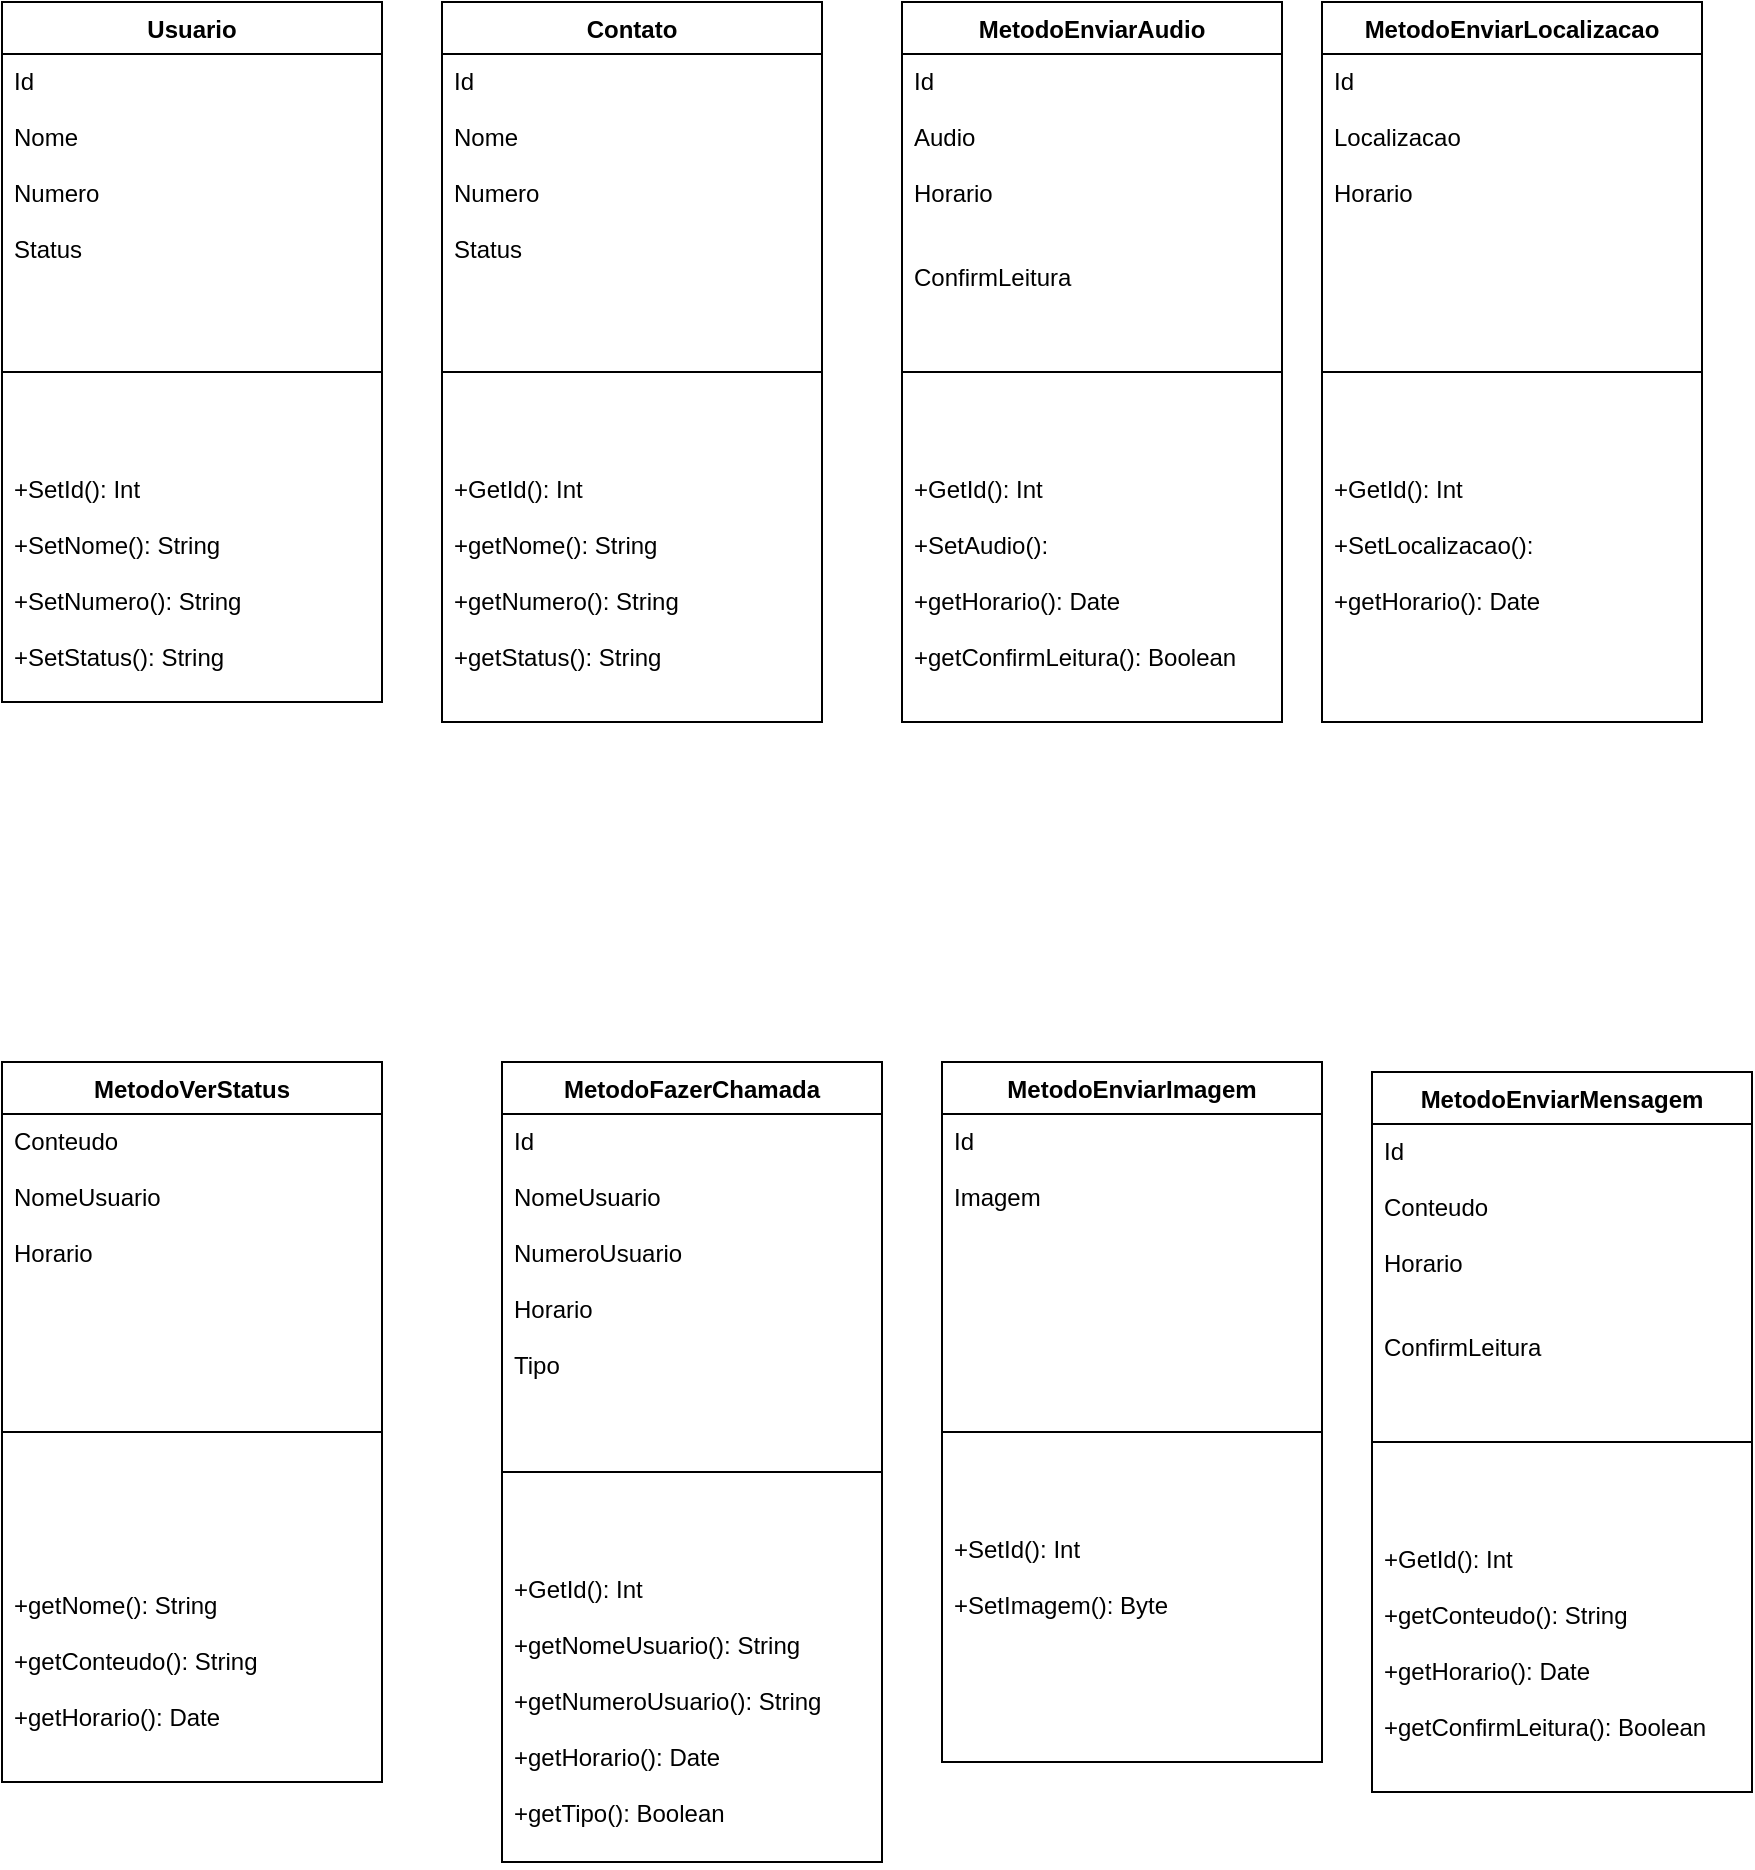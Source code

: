 <mxfile version="10.7.5" type="device"><diagram id="69CGCPZ5w23Cru8Tisez" name="Page-1"><mxGraphModel dx="1394" dy="796" grid="1" gridSize="10" guides="1" tooltips="1" connect="1" arrows="1" fold="1" page="1" pageScale="1" pageWidth="1169" pageHeight="1654" math="0" shadow="0"><root><mxCell id="0"/><mxCell id="1" parent="0"/><mxCell id="_OoJD0tyChPEgh5pkMWh-1" value="Usuario" style="swimlane;fontStyle=1;align=center;verticalAlign=top;childLayout=stackLayout;horizontal=1;startSize=26;horizontalStack=0;resizeParent=1;resizeParentMax=0;resizeLast=0;collapsible=1;marginBottom=0;" parent="1" vertex="1"><mxGeometry x="120" y="160" width="190" height="350" as="geometry"/></mxCell><mxCell id="_OoJD0tyChPEgh5pkMWh-2" value="Id&#10;&#10;Nome&#10;&#10;Numero&#10;&#10;Status&#10;" style="text;strokeColor=none;fillColor=none;align=left;verticalAlign=top;spacingLeft=4;spacingRight=4;overflow=hidden;rotatable=0;points=[[0,0.5],[1,0.5]];portConstraint=eastwest;" parent="_OoJD0tyChPEgh5pkMWh-1" vertex="1"><mxGeometry y="26" width="190" height="114" as="geometry"/></mxCell><mxCell id="_OoJD0tyChPEgh5pkMWh-3" value="" style="line;strokeWidth=1;fillColor=none;align=left;verticalAlign=middle;spacingTop=-1;spacingLeft=3;spacingRight=3;rotatable=0;labelPosition=right;points=[];portConstraint=eastwest;" parent="_OoJD0tyChPEgh5pkMWh-1" vertex="1"><mxGeometry y="140" width="190" height="90" as="geometry"/></mxCell><mxCell id="_OoJD0tyChPEgh5pkMWh-4" value="+SetId(): Int&#10;&#10;+SetNome(): String&#10;&#10;+SetNumero(): String&#10;&#10;+SetStatus(): String&#10;&#10;" style="text;strokeColor=none;fillColor=none;align=left;verticalAlign=top;spacingLeft=4;spacingRight=4;overflow=hidden;rotatable=0;points=[[0,0.5],[1,0.5]];portConstraint=eastwest;" parent="_OoJD0tyChPEgh5pkMWh-1" vertex="1"><mxGeometry y="230" width="190" height="120" as="geometry"/></mxCell><mxCell id="_OoJD0tyChPEgh5pkMWh-9" value="Contato" style="swimlane;fontStyle=1;align=center;verticalAlign=top;childLayout=stackLayout;horizontal=1;startSize=26;horizontalStack=0;resizeParent=1;resizeParentMax=0;resizeLast=0;collapsible=1;marginBottom=0;" parent="1" vertex="1"><mxGeometry x="340" y="160" width="190" height="360" as="geometry"/></mxCell><mxCell id="_OoJD0tyChPEgh5pkMWh-10" value="Id&#10;&#10;Nome&#10;&#10;Numero&#10;&#10;Status&#10;" style="text;strokeColor=none;fillColor=none;align=left;verticalAlign=top;spacingLeft=4;spacingRight=4;overflow=hidden;rotatable=0;points=[[0,0.5],[1,0.5]];portConstraint=eastwest;" parent="_OoJD0tyChPEgh5pkMWh-9" vertex="1"><mxGeometry y="26" width="190" height="114" as="geometry"/></mxCell><mxCell id="_OoJD0tyChPEgh5pkMWh-11" value="" style="line;strokeWidth=1;fillColor=none;align=left;verticalAlign=middle;spacingTop=-1;spacingLeft=3;spacingRight=3;rotatable=0;labelPosition=right;points=[];portConstraint=eastwest;" parent="_OoJD0tyChPEgh5pkMWh-9" vertex="1"><mxGeometry y="140" width="190" height="90" as="geometry"/></mxCell><mxCell id="_OoJD0tyChPEgh5pkMWh-12" value="+GetId(): Int&#10;&#10;+getNome(): String&#10;&#10;+getNumero(): String&#10;&#10;+getStatus(): String&#10;&#10;" style="text;strokeColor=none;fillColor=none;align=left;verticalAlign=top;spacingLeft=4;spacingRight=4;overflow=hidden;rotatable=0;points=[[0,0.5],[1,0.5]];portConstraint=eastwest;" parent="_OoJD0tyChPEgh5pkMWh-9" vertex="1"><mxGeometry y="230" width="190" height="130" as="geometry"/></mxCell><mxCell id="_OoJD0tyChPEgh5pkMWh-13" value="MetodoEnviarMensagem" style="swimlane;fontStyle=1;align=center;verticalAlign=top;childLayout=stackLayout;horizontal=1;startSize=26;horizontalStack=0;resizeParent=1;resizeParentMax=0;resizeLast=0;collapsible=1;marginBottom=0;" parent="1" vertex="1"><mxGeometry x="805" y="695" width="190" height="360" as="geometry"/></mxCell><mxCell id="_OoJD0tyChPEgh5pkMWh-14" value="Id&#10;&#10;Conteudo&#10;&#10;Horario&#10;&#10;&#10;ConfirmLeitura&#10;" style="text;strokeColor=none;fillColor=none;align=left;verticalAlign=top;spacingLeft=4;spacingRight=4;overflow=hidden;rotatable=0;points=[[0,0.5],[1,0.5]];portConstraint=eastwest;" parent="_OoJD0tyChPEgh5pkMWh-13" vertex="1"><mxGeometry y="26" width="190" height="114" as="geometry"/></mxCell><mxCell id="_OoJD0tyChPEgh5pkMWh-15" value="" style="line;strokeWidth=1;fillColor=none;align=left;verticalAlign=middle;spacingTop=-1;spacingLeft=3;spacingRight=3;rotatable=0;labelPosition=right;points=[];portConstraint=eastwest;" parent="_OoJD0tyChPEgh5pkMWh-13" vertex="1"><mxGeometry y="140" width="190" height="90" as="geometry"/></mxCell><mxCell id="_OoJD0tyChPEgh5pkMWh-16" value="+GetId(): Int&#10;&#10;+getConteudo(): String&#10;&#10;+getHorario(): Date&#10;&#10;+getConfirmLeitura(): Boolean&#10;&#10;" style="text;strokeColor=none;fillColor=none;align=left;verticalAlign=top;spacingLeft=4;spacingRight=4;overflow=hidden;rotatable=0;points=[[0,0.5],[1,0.5]];portConstraint=eastwest;" parent="_OoJD0tyChPEgh5pkMWh-13" vertex="1"><mxGeometry y="230" width="190" height="130" as="geometry"/></mxCell><mxCell id="_OoJD0tyChPEgh5pkMWh-17" value="MetodoVerStatus" style="swimlane;fontStyle=1;align=center;verticalAlign=top;childLayout=stackLayout;horizontal=1;startSize=26;horizontalStack=0;resizeParent=1;resizeParentMax=0;resizeLast=0;collapsible=1;marginBottom=0;" parent="1" vertex="1"><mxGeometry x="120" y="690" width="190" height="360" as="geometry"/></mxCell><mxCell id="_OoJD0tyChPEgh5pkMWh-18" value="Conteudo&#10;&#10;NomeUsuario&#10;&#10;Horario" style="text;strokeColor=none;fillColor=none;align=left;verticalAlign=top;spacingLeft=4;spacingRight=4;overflow=hidden;rotatable=0;points=[[0,0.5],[1,0.5]];portConstraint=eastwest;" parent="_OoJD0tyChPEgh5pkMWh-17" vertex="1"><mxGeometry y="26" width="190" height="114" as="geometry"/></mxCell><mxCell id="_OoJD0tyChPEgh5pkMWh-19" value="" style="line;strokeWidth=1;fillColor=none;align=left;verticalAlign=middle;spacingTop=-1;spacingLeft=3;spacingRight=3;rotatable=0;labelPosition=right;points=[];portConstraint=eastwest;" parent="_OoJD0tyChPEgh5pkMWh-17" vertex="1"><mxGeometry y="140" width="190" height="90" as="geometry"/></mxCell><mxCell id="_OoJD0tyChPEgh5pkMWh-20" value="&#10;&#10;+getNome(): String&#10;&#10;+getConteudo(): String&#10;&#10;+getHorario(): Date&#10;&#10;" style="text;strokeColor=none;fillColor=none;align=left;verticalAlign=top;spacingLeft=4;spacingRight=4;overflow=hidden;rotatable=0;points=[[0,0.5],[1,0.5]];portConstraint=eastwest;" parent="_OoJD0tyChPEgh5pkMWh-17" vertex="1"><mxGeometry y="230" width="190" height="130" as="geometry"/></mxCell><mxCell id="_OoJD0tyChPEgh5pkMWh-21" value="MetodoFazerChamada" style="swimlane;fontStyle=1;align=center;verticalAlign=top;childLayout=stackLayout;horizontal=1;startSize=26;horizontalStack=0;resizeParent=1;resizeParentMax=0;resizeLast=0;collapsible=1;marginBottom=0;" parent="1" vertex="1"><mxGeometry x="370" y="690" width="190" height="400" as="geometry"/></mxCell><mxCell id="_OoJD0tyChPEgh5pkMWh-22" value="Id&#10;&#10;NomeUsuario&#10;&#10;NumeroUsuario&#10;&#10;Horario&#10;&#10;Tipo&#10;" style="text;strokeColor=none;fillColor=none;align=left;verticalAlign=top;spacingLeft=4;spacingRight=4;overflow=hidden;rotatable=0;points=[[0,0.5],[1,0.5]];portConstraint=eastwest;" parent="_OoJD0tyChPEgh5pkMWh-21" vertex="1"><mxGeometry y="26" width="190" height="134" as="geometry"/></mxCell><mxCell id="_OoJD0tyChPEgh5pkMWh-23" value="" style="line;strokeWidth=1;fillColor=none;align=left;verticalAlign=middle;spacingTop=-1;spacingLeft=3;spacingRight=3;rotatable=0;labelPosition=right;points=[];portConstraint=eastwest;" parent="_OoJD0tyChPEgh5pkMWh-21" vertex="1"><mxGeometry y="160" width="190" height="90" as="geometry"/></mxCell><mxCell id="_OoJD0tyChPEgh5pkMWh-24" value="+GetId(): Int&#10;&#10;+getNomeUsuario(): String&#10;&#10;+getNumeroUsuario(): String&#10;&#10;+getHorario(): Date&#10;&#10;+getTipo(): Boolean&#10;&#10;" style="text;strokeColor=none;fillColor=none;align=left;verticalAlign=top;spacingLeft=4;spacingRight=4;overflow=hidden;rotatable=0;points=[[0,0.5],[1,0.5]];portConstraint=eastwest;" parent="_OoJD0tyChPEgh5pkMWh-21" vertex="1"><mxGeometry y="250" width="190" height="150" as="geometry"/></mxCell><mxCell id="u1J-fcUjHtrla0AJQdzj-1" value="MetodoEnviarImagem" style="swimlane;fontStyle=1;align=center;verticalAlign=top;childLayout=stackLayout;horizontal=1;startSize=26;horizontalStack=0;resizeParent=1;resizeParentMax=0;resizeLast=0;collapsible=1;marginBottom=0;" vertex="1" parent="1"><mxGeometry x="590" y="690" width="190" height="350" as="geometry"/></mxCell><mxCell id="u1J-fcUjHtrla0AJQdzj-2" value="Id&#10;&#10;Imagem&#10;&#10;" style="text;strokeColor=none;fillColor=none;align=left;verticalAlign=top;spacingLeft=4;spacingRight=4;overflow=hidden;rotatable=0;points=[[0,0.5],[1,0.5]];portConstraint=eastwest;" vertex="1" parent="u1J-fcUjHtrla0AJQdzj-1"><mxGeometry y="26" width="190" height="114" as="geometry"/></mxCell><mxCell id="u1J-fcUjHtrla0AJQdzj-3" value="" style="line;strokeWidth=1;fillColor=none;align=left;verticalAlign=middle;spacingTop=-1;spacingLeft=3;spacingRight=3;rotatable=0;labelPosition=right;points=[];portConstraint=eastwest;" vertex="1" parent="u1J-fcUjHtrla0AJQdzj-1"><mxGeometry y="140" width="190" height="90" as="geometry"/></mxCell><mxCell id="u1J-fcUjHtrla0AJQdzj-4" value="+SetId(): Int&#10;&#10;+SetImagem(): Byte&#10;&#10;" style="text;strokeColor=none;fillColor=none;align=left;verticalAlign=top;spacingLeft=4;spacingRight=4;overflow=hidden;rotatable=0;points=[[0,0.5],[1,0.5]];portConstraint=eastwest;" vertex="1" parent="u1J-fcUjHtrla0AJQdzj-1"><mxGeometry y="230" width="190" height="120" as="geometry"/></mxCell><mxCell id="u1J-fcUjHtrla0AJQdzj-5" value="MetodoEnviarAudio" style="swimlane;fontStyle=1;align=center;verticalAlign=top;childLayout=stackLayout;horizontal=1;startSize=26;horizontalStack=0;resizeParent=1;resizeParentMax=0;resizeLast=0;collapsible=1;marginBottom=0;" vertex="1" parent="1"><mxGeometry x="570" y="160" width="190" height="360" as="geometry"/></mxCell><mxCell id="u1J-fcUjHtrla0AJQdzj-6" value="Id&#10;&#10;Audio&#10;&#10;Horario&#10;&#10;&#10;ConfirmLeitura&#10;" style="text;strokeColor=none;fillColor=none;align=left;verticalAlign=top;spacingLeft=4;spacingRight=4;overflow=hidden;rotatable=0;points=[[0,0.5],[1,0.5]];portConstraint=eastwest;" vertex="1" parent="u1J-fcUjHtrla0AJQdzj-5"><mxGeometry y="26" width="190" height="114" as="geometry"/></mxCell><mxCell id="u1J-fcUjHtrla0AJQdzj-7" value="" style="line;strokeWidth=1;fillColor=none;align=left;verticalAlign=middle;spacingTop=-1;spacingLeft=3;spacingRight=3;rotatable=0;labelPosition=right;points=[];portConstraint=eastwest;" vertex="1" parent="u1J-fcUjHtrla0AJQdzj-5"><mxGeometry y="140" width="190" height="90" as="geometry"/></mxCell><mxCell id="u1J-fcUjHtrla0AJQdzj-8" value="+GetId(): Int&#10;&#10;+SetAudio(): &#10;&#10;+getHorario(): Date&#10;&#10;+getConfirmLeitura(): Boolean&#10;&#10;" style="text;strokeColor=none;fillColor=none;align=left;verticalAlign=top;spacingLeft=4;spacingRight=4;overflow=hidden;rotatable=0;points=[[0,0.5],[1,0.5]];portConstraint=eastwest;" vertex="1" parent="u1J-fcUjHtrla0AJQdzj-5"><mxGeometry y="230" width="190" height="130" as="geometry"/></mxCell><mxCell id="u1J-fcUjHtrla0AJQdzj-9" value="MetodoEnviarLocalizacao" style="swimlane;fontStyle=1;align=center;verticalAlign=top;childLayout=stackLayout;horizontal=1;startSize=26;horizontalStack=0;resizeParent=1;resizeParentMax=0;resizeLast=0;collapsible=1;marginBottom=0;" vertex="1" parent="1"><mxGeometry x="780" y="160" width="190" height="360" as="geometry"/></mxCell><mxCell id="u1J-fcUjHtrla0AJQdzj-10" value="Id&#10;&#10;Localizacao&#10;&#10;Horario&#10;&#10;&#10;&#10;" style="text;strokeColor=none;fillColor=none;align=left;verticalAlign=top;spacingLeft=4;spacingRight=4;overflow=hidden;rotatable=0;points=[[0,0.5],[1,0.5]];portConstraint=eastwest;" vertex="1" parent="u1J-fcUjHtrla0AJQdzj-9"><mxGeometry y="26" width="190" height="114" as="geometry"/></mxCell><mxCell id="u1J-fcUjHtrla0AJQdzj-11" value="" style="line;strokeWidth=1;fillColor=none;align=left;verticalAlign=middle;spacingTop=-1;spacingLeft=3;spacingRight=3;rotatable=0;labelPosition=right;points=[];portConstraint=eastwest;" vertex="1" parent="u1J-fcUjHtrla0AJQdzj-9"><mxGeometry y="140" width="190" height="90" as="geometry"/></mxCell><mxCell id="u1J-fcUjHtrla0AJQdzj-12" value="+GetId(): Int&#10;&#10;+SetLocalizacao(): &#10;&#10;+getHorario(): Date&#10;&#10;" style="text;strokeColor=none;fillColor=none;align=left;verticalAlign=top;spacingLeft=4;spacingRight=4;overflow=hidden;rotatable=0;points=[[0,0.5],[1,0.5]];portConstraint=eastwest;" vertex="1" parent="u1J-fcUjHtrla0AJQdzj-9"><mxGeometry y="230" width="190" height="130" as="geometry"/></mxCell></root></mxGraphModel></diagram></mxfile>